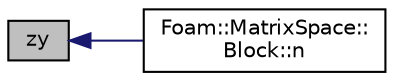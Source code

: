 digraph "zy"
{
  bgcolor="transparent";
  edge [fontname="Helvetica",fontsize="10",labelfontname="Helvetica",labelfontsize="10"];
  node [fontname="Helvetica",fontsize="10",shape=record];
  rankdir="LR";
  Node1 [label="zy",height=0.2,width=0.4,color="black", fillcolor="grey75", style="filled", fontcolor="black"];
  Node1 -> Node2 [dir="back",color="midnightblue",fontsize="10",style="solid",fontname="Helvetica"];
  Node2 [label="Foam::MatrixSpace::\lBlock::n",height=0.2,width=0.4,color="black",URL="$a00143.html#a4fc34aace053a3fa25b880653b83fafa",tooltip="Return the number of columns in the block. "];
}
